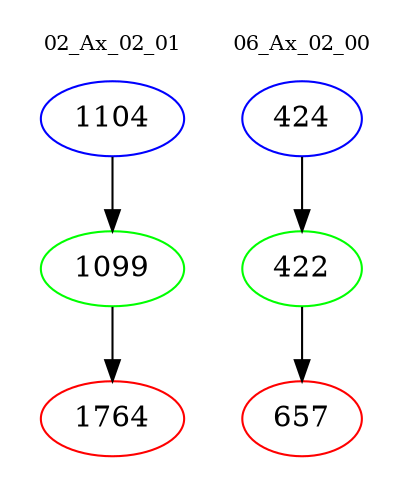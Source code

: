 digraph{
subgraph cluster_0 {
color = white
label = "02_Ax_02_01";
fontsize=10;
T0_1104 [label="1104", color="blue"]
T0_1104 -> T0_1099 [color="black"]
T0_1099 [label="1099", color="green"]
T0_1099 -> T0_1764 [color="black"]
T0_1764 [label="1764", color="red"]
}
subgraph cluster_1 {
color = white
label = "06_Ax_02_00";
fontsize=10;
T1_424 [label="424", color="blue"]
T1_424 -> T1_422 [color="black"]
T1_422 [label="422", color="green"]
T1_422 -> T1_657 [color="black"]
T1_657 [label="657", color="red"]
}
}
